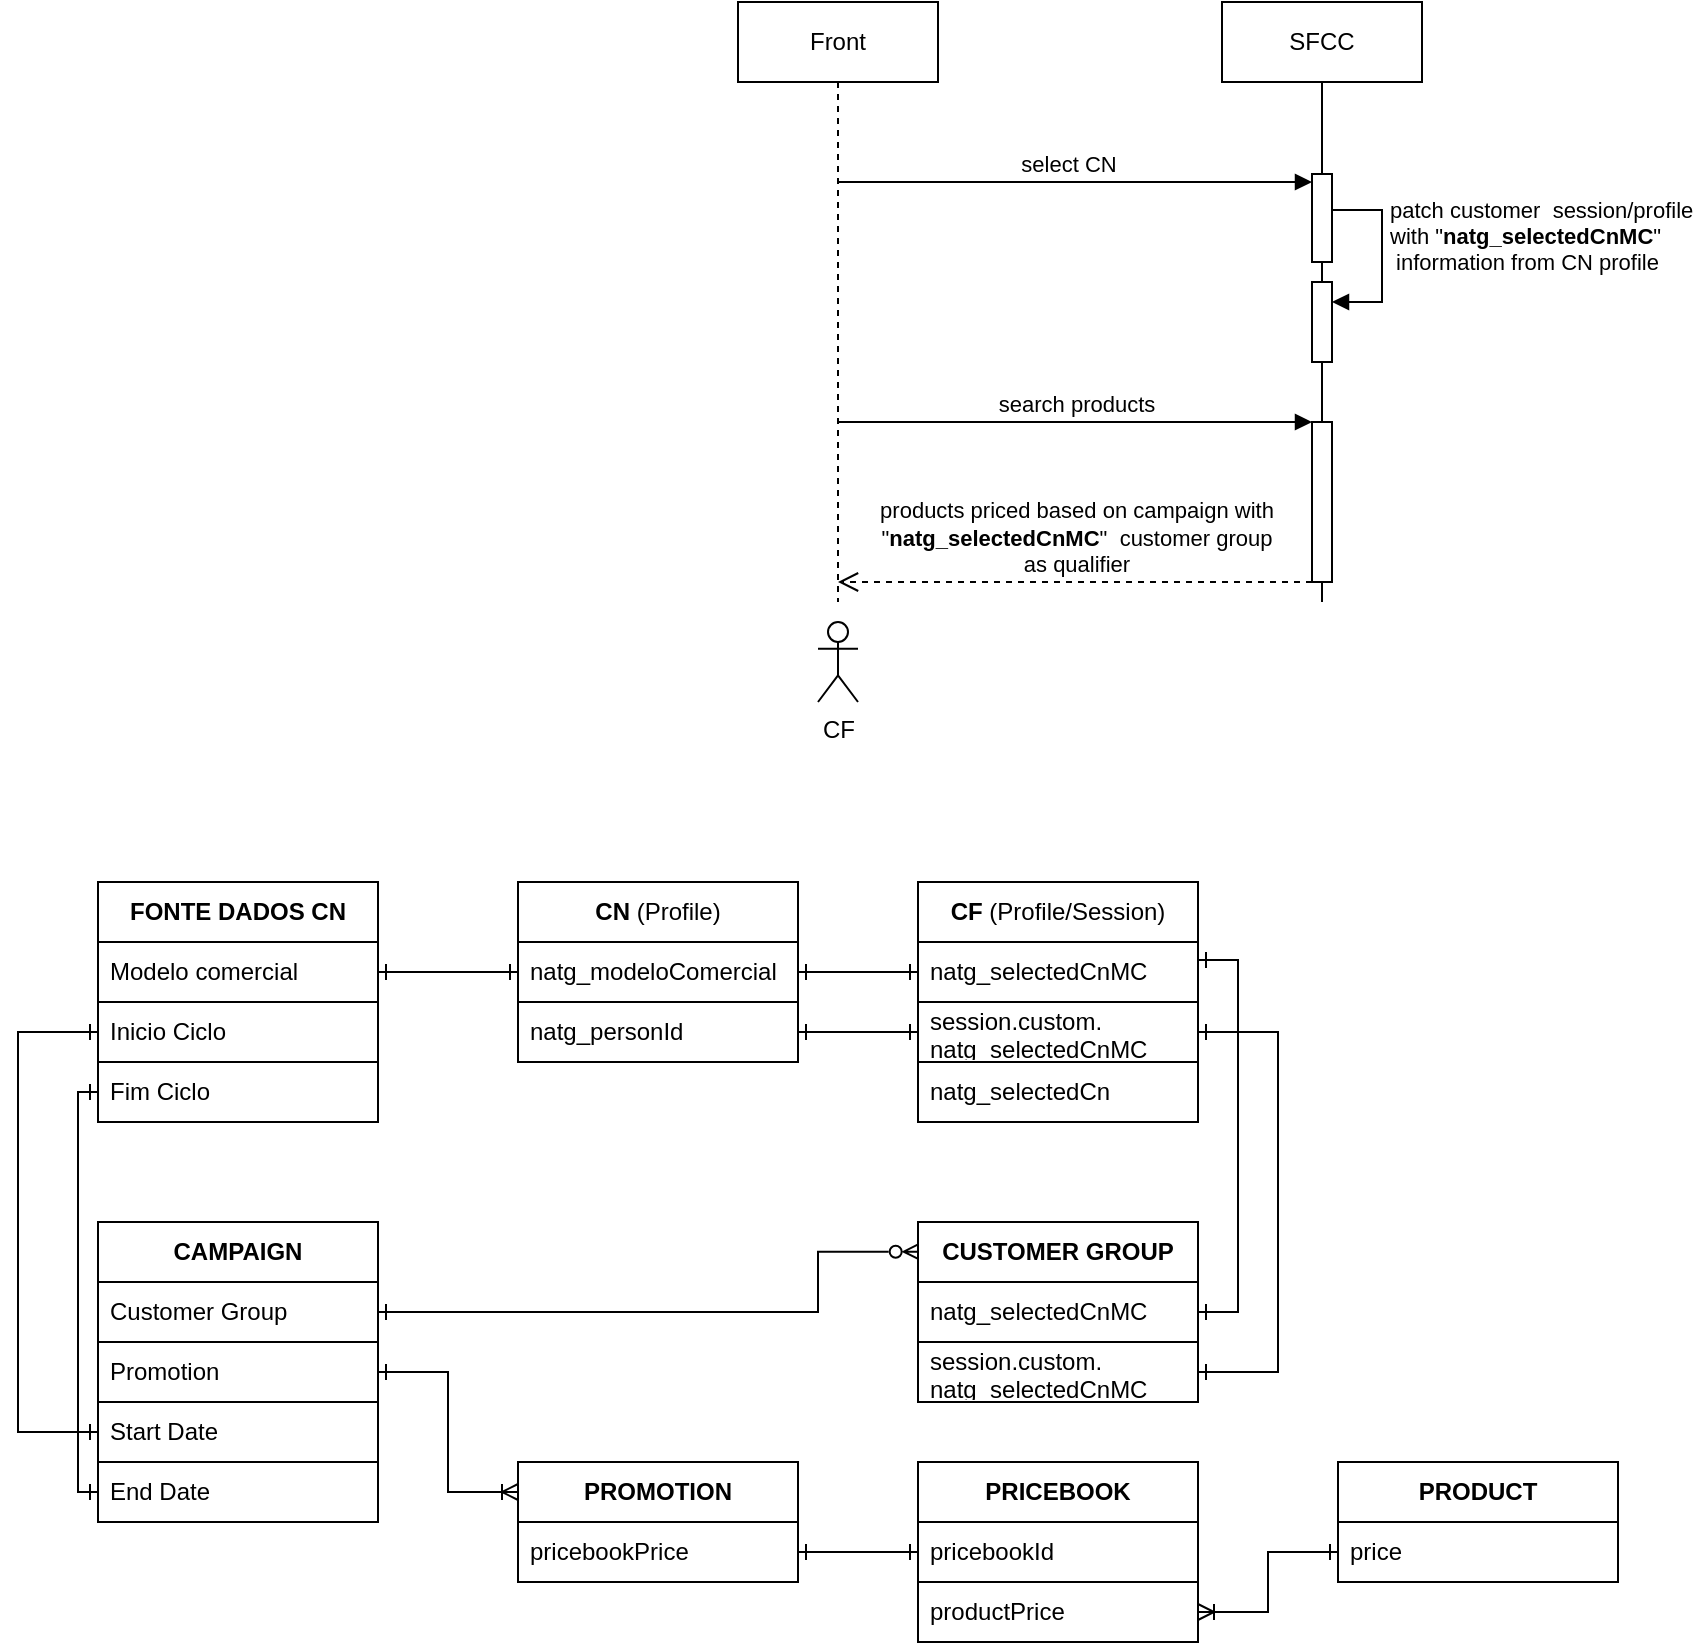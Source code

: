 <mxfile version="20.8.23" type="github">
  <diagram id="kgpKYQtTHZ0yAKxKKP6v" name="Page-1">
    <mxGraphModel dx="1845" dy="606" grid="1" gridSize="10" guides="1" tooltips="1" connect="1" arrows="1" fold="1" page="1" pageScale="1" pageWidth="850" pageHeight="1100" math="0" shadow="0">
      <root>
        <mxCell id="0" />
        <mxCell id="1" parent="0" />
        <mxCell id="cu6VCZz03mRNxp5ROV86-1" value="&lt;div&gt;CF&lt;/div&gt;&lt;div&gt;&lt;br&gt;&lt;/div&gt;" style="shape=umlActor;verticalLabelPosition=bottom;verticalAlign=top;html=1;outlineConnect=0;" vertex="1" parent="1">
          <mxGeometry x="100" y="520" width="20" height="40" as="geometry" />
        </mxCell>
        <mxCell id="cu6VCZz03mRNxp5ROV86-4" value="Front" style="shape=umlLifeline;perimeter=lifelinePerimeter;whiteSpace=wrap;html=1;container=1;collapsible=0;recursiveResize=0;outlineConnect=0;" vertex="1" parent="1">
          <mxGeometry x="60" y="210" width="100" height="300" as="geometry" />
        </mxCell>
        <mxCell id="cu6VCZz03mRNxp5ROV86-5" value="SFCC" style="shape=umlLifeline;perimeter=lifelinePerimeter;whiteSpace=wrap;html=1;container=1;collapsible=0;recursiveResize=0;outlineConnect=0;lifelineDashed=0;" vertex="1" parent="1">
          <mxGeometry x="302" y="210" width="100" height="300" as="geometry" />
        </mxCell>
        <mxCell id="cu6VCZz03mRNxp5ROV86-7" value="" style="html=1;points=[];perimeter=orthogonalPerimeter;outlineConnect=0;targetShapes=umlLifeline;portConstraint=eastwest;newEdgeStyle={&quot;edgeStyle&quot;:&quot;elbowEdgeStyle&quot;,&quot;elbow&quot;:&quot;vertical&quot;,&quot;curved&quot;:0,&quot;rounded&quot;:0};" vertex="1" parent="cu6VCZz03mRNxp5ROV86-5">
          <mxGeometry x="45" y="140" width="10" height="40" as="geometry" />
        </mxCell>
        <mxCell id="cu6VCZz03mRNxp5ROV86-8" value="&lt;div&gt;patch customer&amp;nbsp; session/profile&lt;/div&gt;&lt;div&gt;with &quot;&lt;b&gt;natg_selectedCnMC&lt;/b&gt;&quot;&lt;/div&gt;&amp;nbsp;information from CN profile" style="html=1;align=left;spacingLeft=2;endArrow=block;rounded=0;edgeStyle=orthogonalEdgeStyle;curved=0;rounded=0;" edge="1" target="cu6VCZz03mRNxp5ROV86-7" parent="cu6VCZz03mRNxp5ROV86-5">
          <mxGeometry x="-0.003" relative="1" as="geometry">
            <mxPoint x="50" y="120" as="sourcePoint" />
            <Array as="points">
              <mxPoint x="50" y="104" />
              <mxPoint x="80" y="104" />
              <mxPoint x="80" y="150" />
            </Array>
            <mxPoint as="offset" />
          </mxGeometry>
        </mxCell>
        <mxCell id="cu6VCZz03mRNxp5ROV86-9" value="" style="html=1;points=[];perimeter=orthogonalPerimeter;outlineConnect=0;targetShapes=umlLifeline;portConstraint=eastwest;newEdgeStyle={&quot;edgeStyle&quot;:&quot;elbowEdgeStyle&quot;,&quot;elbow&quot;:&quot;vertical&quot;,&quot;curved&quot;:0,&quot;rounded&quot;:0};" vertex="1" parent="cu6VCZz03mRNxp5ROV86-5">
          <mxGeometry x="45" y="86" width="10" height="44" as="geometry" />
        </mxCell>
        <mxCell id="cu6VCZz03mRNxp5ROV86-15" value="" style="html=1;points=[];perimeter=orthogonalPerimeter;outlineConnect=0;targetShapes=umlLifeline;portConstraint=eastwest;newEdgeStyle={&quot;edgeStyle&quot;:&quot;elbowEdgeStyle&quot;,&quot;elbow&quot;:&quot;vertical&quot;,&quot;curved&quot;:0,&quot;rounded&quot;:0};" vertex="1" parent="cu6VCZz03mRNxp5ROV86-5">
          <mxGeometry x="45" y="210" width="10" height="80" as="geometry" />
        </mxCell>
        <mxCell id="cu6VCZz03mRNxp5ROV86-10" value="select CN" style="html=1;verticalAlign=bottom;endArrow=block;edgeStyle=elbowEdgeStyle;elbow=vertical;curved=0;rounded=0;" edge="1" target="cu6VCZz03mRNxp5ROV86-9" parent="1" source="cu6VCZz03mRNxp5ROV86-4">
          <mxGeometry x="-0.031" relative="1" as="geometry">
            <mxPoint x="277" y="296" as="sourcePoint" />
            <Array as="points">
              <mxPoint x="282" y="300" />
            </Array>
            <mxPoint as="offset" />
          </mxGeometry>
        </mxCell>
        <mxCell id="cu6VCZz03mRNxp5ROV86-16" value="search products" style="html=1;verticalAlign=bottom;endArrow=block;edgeStyle=elbowEdgeStyle;elbow=horizontal;curved=0;rounded=0;" edge="1" target="cu6VCZz03mRNxp5ROV86-15" parent="1" source="cu6VCZz03mRNxp5ROV86-4">
          <mxGeometry relative="1" as="geometry">
            <mxPoint x="277" y="420" as="sourcePoint" />
            <Array as="points">
              <mxPoint x="262" y="420" />
            </Array>
          </mxGeometry>
        </mxCell>
        <mxCell id="cu6VCZz03mRNxp5ROV86-17" value="&lt;div&gt;products priced based on campaign with&lt;/div&gt;&lt;div&gt;&quot;&lt;b&gt;natg_selectedCnMC&lt;/b&gt;&quot;&amp;nbsp; customer group&lt;br&gt;as qualifier&lt;br&gt;&lt;/div&gt;" style="html=1;verticalAlign=bottom;endArrow=open;dashed=1;endSize=8;edgeStyle=elbowEdgeStyle;elbow=vertical;curved=0;rounded=0;" edge="1" source="cu6VCZz03mRNxp5ROV86-15" parent="1" target="cu6VCZz03mRNxp5ROV86-4">
          <mxGeometry relative="1" as="geometry">
            <mxPoint x="277" y="495" as="targetPoint" />
            <Array as="points">
              <mxPoint x="312" y="500" />
              <mxPoint x="252" y="510" />
            </Array>
          </mxGeometry>
        </mxCell>
        <mxCell id="cu6VCZz03mRNxp5ROV86-86" value="&lt;b&gt;CN&lt;/b&gt; (Profile)" style="swimlane;fontStyle=0;childLayout=stackLayout;horizontal=1;startSize=30;horizontalStack=0;resizeParent=1;resizeParentMax=0;resizeLast=0;collapsible=0;marginBottom=0;whiteSpace=wrap;html=1;" vertex="1" parent="1">
          <mxGeometry x="-50" y="650" width="140" height="90" as="geometry" />
        </mxCell>
        <mxCell id="cu6VCZz03mRNxp5ROV86-87" value="natg_modeloComercial" style="text;strokeColor=default;fillColor=none;align=left;verticalAlign=middle;spacingLeft=4;spacingRight=4;overflow=hidden;points=[[0,0.5],[1,0.5]];portConstraint=eastwest;rotatable=0;whiteSpace=wrap;html=1;" vertex="1" parent="cu6VCZz03mRNxp5ROV86-86">
          <mxGeometry y="30" width="140" height="30" as="geometry" />
        </mxCell>
        <mxCell id="cu6VCZz03mRNxp5ROV86-88" value="natg_personId" style="text;strokeColor=default;fillColor=none;align=left;verticalAlign=middle;spacingLeft=4;spacingRight=4;overflow=hidden;points=[[0,0.5],[1,0.5]];portConstraint=eastwest;rotatable=0;whiteSpace=wrap;html=1;" vertex="1" parent="cu6VCZz03mRNxp5ROV86-86">
          <mxGeometry y="60" width="140" height="30" as="geometry" />
        </mxCell>
        <mxCell id="cu6VCZz03mRNxp5ROV86-92" value="&lt;b&gt;FONTE DADOS CN&lt;/b&gt;" style="swimlane;fontStyle=0;childLayout=stackLayout;horizontal=1;startSize=30;horizontalStack=0;resizeParent=1;resizeParentMax=0;resizeLast=0;collapsible=0;marginBottom=0;whiteSpace=wrap;html=1;" vertex="1" parent="1">
          <mxGeometry x="-260" y="650" width="140" height="120" as="geometry" />
        </mxCell>
        <mxCell id="cu6VCZz03mRNxp5ROV86-93" value="Modelo comercial" style="text;strokeColor=default;fillColor=none;align=left;verticalAlign=middle;spacingLeft=4;spacingRight=4;overflow=hidden;points=[[0,0.5],[1,0.5]];portConstraint=eastwest;rotatable=0;whiteSpace=wrap;html=1;" vertex="1" parent="cu6VCZz03mRNxp5ROV86-92">
          <mxGeometry y="30" width="140" height="30" as="geometry" />
        </mxCell>
        <mxCell id="cu6VCZz03mRNxp5ROV86-94" value="Inicio Ciclo" style="text;strokeColor=default;fillColor=none;align=left;verticalAlign=middle;spacingLeft=4;spacingRight=4;overflow=hidden;points=[[0,0.5],[1,0.5]];portConstraint=eastwest;rotatable=0;whiteSpace=wrap;html=1;" vertex="1" parent="cu6VCZz03mRNxp5ROV86-92">
          <mxGeometry y="60" width="140" height="30" as="geometry" />
        </mxCell>
        <mxCell id="cu6VCZz03mRNxp5ROV86-95" value="Fim Ciclo" style="text;strokeColor=none;fillColor=none;align=left;verticalAlign=middle;spacingLeft=4;spacingRight=4;overflow=hidden;points=[[0,0.5],[1,0.5]];portConstraint=eastwest;rotatable=0;whiteSpace=wrap;html=1;" vertex="1" parent="cu6VCZz03mRNxp5ROV86-92">
          <mxGeometry y="90" width="140" height="30" as="geometry" />
        </mxCell>
        <mxCell id="cu6VCZz03mRNxp5ROV86-96" value="&lt;b&gt;CAMPAIGN&lt;/b&gt;" style="swimlane;fontStyle=0;childLayout=stackLayout;horizontal=1;startSize=30;horizontalStack=0;resizeParent=1;resizeParentMax=0;resizeLast=0;collapsible=0;marginBottom=0;whiteSpace=wrap;html=1;" vertex="1" parent="1">
          <mxGeometry x="-260" y="820" width="140" height="150" as="geometry" />
        </mxCell>
        <mxCell id="cu6VCZz03mRNxp5ROV86-97" value="Customer Group" style="text;strokeColor=default;fillColor=none;align=left;verticalAlign=middle;spacingLeft=4;spacingRight=4;overflow=hidden;points=[[0,0.5],[1,0.5]];portConstraint=eastwest;rotatable=0;whiteSpace=wrap;html=1;" vertex="1" parent="cu6VCZz03mRNxp5ROV86-96">
          <mxGeometry y="30" width="140" height="30" as="geometry" />
        </mxCell>
        <mxCell id="cu6VCZz03mRNxp5ROV86-98" value="Promotion" style="text;strokeColor=default;fillColor=none;align=left;verticalAlign=middle;spacingLeft=4;spacingRight=4;overflow=hidden;points=[[0,0.5],[1,0.5]];portConstraint=eastwest;rotatable=0;whiteSpace=wrap;html=1;" vertex="1" parent="cu6VCZz03mRNxp5ROV86-96">
          <mxGeometry y="60" width="140" height="30" as="geometry" />
        </mxCell>
        <mxCell id="cu6VCZz03mRNxp5ROV86-99" value="Start Date" style="text;strokeColor=default;fillColor=none;align=left;verticalAlign=middle;spacingLeft=4;spacingRight=4;overflow=hidden;points=[[0,0.5],[1,0.5]];portConstraint=eastwest;rotatable=0;whiteSpace=wrap;html=1;" vertex="1" parent="cu6VCZz03mRNxp5ROV86-96">
          <mxGeometry y="90" width="140" height="30" as="geometry" />
        </mxCell>
        <mxCell id="cu6VCZz03mRNxp5ROV86-116" value="End Date" style="text;strokeColor=none;fillColor=none;align=left;verticalAlign=middle;spacingLeft=4;spacingRight=4;overflow=hidden;points=[[0,0.5],[1,0.5]];portConstraint=eastwest;rotatable=0;whiteSpace=wrap;html=1;" vertex="1" parent="cu6VCZz03mRNxp5ROV86-96">
          <mxGeometry y="120" width="140" height="30" as="geometry" />
        </mxCell>
        <mxCell id="cu6VCZz03mRNxp5ROV86-126" style="edgeStyle=orthogonalEdgeStyle;rounded=0;orthogonalLoop=1;jettySize=auto;html=1;entryX=1;entryY=0.5;entryDx=0;entryDy=0;startArrow=ERzeroToMany;startFill=0;endArrow=ERone;endFill=0;exitX=0.006;exitY=0.165;exitDx=0;exitDy=0;exitPerimeter=0;" edge="1" parent="1" source="cu6VCZz03mRNxp5ROV86-100" target="cu6VCZz03mRNxp5ROV86-97">
          <mxGeometry relative="1" as="geometry">
            <Array as="points">
              <mxPoint x="100" y="835" />
              <mxPoint x="100" y="865" />
            </Array>
          </mxGeometry>
        </mxCell>
        <mxCell id="cu6VCZz03mRNxp5ROV86-100" value="&lt;b&gt;CUSTOMER GROUP&lt;/b&gt;" style="swimlane;fontStyle=0;childLayout=stackLayout;horizontal=1;startSize=30;horizontalStack=0;resizeParent=1;resizeParentMax=0;resizeLast=0;collapsible=0;marginBottom=0;whiteSpace=wrap;html=1;" vertex="1" parent="1">
          <mxGeometry x="150" y="820" width="140" height="90" as="geometry" />
        </mxCell>
        <mxCell id="cu6VCZz03mRNxp5ROV86-101" value="&lt;div&gt;natg_selectedCnMC&lt;/div&gt;" style="text;strokeColor=default;fillColor=none;align=left;verticalAlign=middle;spacingLeft=4;spacingRight=4;overflow=hidden;points=[[0,0.5],[1,0.5]];portConstraint=eastwest;rotatable=0;whiteSpace=wrap;html=1;" vertex="1" parent="cu6VCZz03mRNxp5ROV86-100">
          <mxGeometry y="30" width="140" height="30" as="geometry" />
        </mxCell>
        <mxCell id="cu6VCZz03mRNxp5ROV86-139" value="session.custom.&lt;div&gt;natg_selectedCnMC&lt;/div&gt;" style="text;strokeColor=default;fillColor=none;align=left;verticalAlign=middle;spacingLeft=4;spacingRight=4;overflow=hidden;points=[[0,0.5],[1,0.5]];portConstraint=eastwest;rotatable=0;whiteSpace=wrap;html=1;" vertex="1" parent="cu6VCZz03mRNxp5ROV86-100">
          <mxGeometry y="60" width="140" height="30" as="geometry" />
        </mxCell>
        <mxCell id="cu6VCZz03mRNxp5ROV86-104" value="&lt;b&gt;PROMOTION&lt;/b&gt;" style="swimlane;fontStyle=0;childLayout=stackLayout;horizontal=1;startSize=30;horizontalStack=0;resizeParent=1;resizeParentMax=0;resizeLast=0;collapsible=0;marginBottom=0;whiteSpace=wrap;html=1;" vertex="1" parent="1">
          <mxGeometry x="-50" y="940" width="140" height="60" as="geometry" />
        </mxCell>
        <mxCell id="cu6VCZz03mRNxp5ROV86-105" value="pricebookPrice" style="text;strokeColor=default;fillColor=none;align=left;verticalAlign=middle;spacingLeft=4;spacingRight=4;overflow=hidden;points=[[0,0.5],[1,0.5]];portConstraint=eastwest;rotatable=0;whiteSpace=wrap;html=1;" vertex="1" parent="cu6VCZz03mRNxp5ROV86-104">
          <mxGeometry y="30" width="140" height="30" as="geometry" />
        </mxCell>
        <mxCell id="cu6VCZz03mRNxp5ROV86-108" value="&lt;b&gt;PRODUCT&lt;/b&gt;" style="swimlane;fontStyle=0;childLayout=stackLayout;horizontal=1;startSize=30;horizontalStack=0;resizeParent=1;resizeParentMax=0;resizeLast=0;collapsible=0;marginBottom=0;whiteSpace=wrap;html=1;" vertex="1" parent="1">
          <mxGeometry x="360" y="940" width="140" height="60" as="geometry" />
        </mxCell>
        <mxCell id="cu6VCZz03mRNxp5ROV86-109" value="price" style="text;strokeColor=default;fillColor=none;align=left;verticalAlign=middle;spacingLeft=4;spacingRight=4;overflow=hidden;points=[[0,0.5],[1,0.5]];portConstraint=eastwest;rotatable=0;whiteSpace=wrap;html=1;" vertex="1" parent="cu6VCZz03mRNxp5ROV86-108">
          <mxGeometry y="30" width="140" height="30" as="geometry" />
        </mxCell>
        <mxCell id="cu6VCZz03mRNxp5ROV86-112" value="&lt;b&gt;PRICEBOOK&lt;/b&gt;" style="swimlane;fontStyle=0;childLayout=stackLayout;horizontal=1;startSize=30;horizontalStack=0;resizeParent=1;resizeParentMax=0;resizeLast=0;collapsible=0;marginBottom=0;whiteSpace=wrap;html=1;" vertex="1" parent="1">
          <mxGeometry x="150" y="940" width="140" height="90" as="geometry" />
        </mxCell>
        <mxCell id="cu6VCZz03mRNxp5ROV86-113" value="pricebookId" style="text;strokeColor=default;fillColor=none;align=left;verticalAlign=middle;spacingLeft=4;spacingRight=4;overflow=hidden;points=[[0,0.5],[1,0.5]];portConstraint=eastwest;rotatable=0;whiteSpace=wrap;html=1;" vertex="1" parent="cu6VCZz03mRNxp5ROV86-112">
          <mxGeometry y="30" width="140" height="30" as="geometry" />
        </mxCell>
        <mxCell id="cu6VCZz03mRNxp5ROV86-114" value="productPrice" style="text;strokeColor=default;fillColor=none;align=left;verticalAlign=middle;spacingLeft=4;spacingRight=4;overflow=hidden;points=[[0,0.5],[1,0.5]];portConstraint=eastwest;rotatable=0;whiteSpace=wrap;html=1;" vertex="1" parent="cu6VCZz03mRNxp5ROV86-112">
          <mxGeometry y="60" width="140" height="30" as="geometry" />
        </mxCell>
        <mxCell id="cu6VCZz03mRNxp5ROV86-117" style="edgeStyle=orthogonalEdgeStyle;rounded=0;orthogonalLoop=1;jettySize=auto;html=1;entryX=0;entryY=0.5;entryDx=0;entryDy=0;endArrow=ERone;endFill=0;startArrow=ERone;startFill=0;exitX=0;exitY=0.5;exitDx=0;exitDy=0;" edge="1" parent="1" source="cu6VCZz03mRNxp5ROV86-94" target="cu6VCZz03mRNxp5ROV86-99">
          <mxGeometry relative="1" as="geometry">
            <Array as="points">
              <mxPoint x="-300" y="725" />
              <mxPoint x="-300" y="925" />
            </Array>
          </mxGeometry>
        </mxCell>
        <mxCell id="cu6VCZz03mRNxp5ROV86-118" style="edgeStyle=orthogonalEdgeStyle;rounded=0;orthogonalLoop=1;jettySize=auto;html=1;exitX=0;exitY=0.5;exitDx=0;exitDy=0;entryX=0;entryY=0.5;entryDx=0;entryDy=0;startArrow=ERone;startFill=0;endArrow=ERone;endFill=0;" edge="1" parent="1" source="cu6VCZz03mRNxp5ROV86-95" target="cu6VCZz03mRNxp5ROV86-116">
          <mxGeometry relative="1" as="geometry">
            <Array as="points">
              <mxPoint x="-270" y="755" />
              <mxPoint x="-270" y="955" />
            </Array>
          </mxGeometry>
        </mxCell>
        <mxCell id="cu6VCZz03mRNxp5ROV86-119" style="edgeStyle=orthogonalEdgeStyle;rounded=0;orthogonalLoop=1;jettySize=auto;html=1;exitX=1;exitY=0.5;exitDx=0;exitDy=0;entryX=0;entryY=0.5;entryDx=0;entryDy=0;startArrow=ERone;startFill=0;endArrow=ERone;endFill=0;" edge="1" parent="1" source="cu6VCZz03mRNxp5ROV86-93" target="cu6VCZz03mRNxp5ROV86-87">
          <mxGeometry relative="1" as="geometry" />
        </mxCell>
        <mxCell id="cu6VCZz03mRNxp5ROV86-120" value="&lt;b&gt;CF&lt;/b&gt; (Profile/Session)" style="swimlane;fontStyle=0;childLayout=stackLayout;horizontal=1;startSize=30;horizontalStack=0;resizeParent=1;resizeParentMax=0;resizeLast=0;collapsible=0;marginBottom=0;whiteSpace=wrap;html=1;" vertex="1" parent="1">
          <mxGeometry x="150" y="650" width="140" height="120" as="geometry" />
        </mxCell>
        <mxCell id="cu6VCZz03mRNxp5ROV86-121" value="&lt;div&gt;natg_selectedCnMC&lt;/div&gt;" style="text;strokeColor=default;fillColor=none;align=left;verticalAlign=middle;spacingLeft=4;spacingRight=4;overflow=hidden;points=[[0,0.5],[1,0.5]];portConstraint=eastwest;rotatable=0;whiteSpace=wrap;html=1;" vertex="1" parent="cu6VCZz03mRNxp5ROV86-120">
          <mxGeometry y="30" width="140" height="30" as="geometry" />
        </mxCell>
        <mxCell id="cu6VCZz03mRNxp5ROV86-122" value="&lt;div&gt;session.custom.&lt;/div&gt;&lt;div&gt;natg_selectedCnMC&lt;/div&gt;" style="text;strokeColor=default;fillColor=none;align=left;verticalAlign=middle;spacingLeft=4;spacingRight=4;overflow=hidden;points=[[0,0.5],[1,0.5]];portConstraint=eastwest;rotatable=0;whiteSpace=wrap;html=1;" vertex="1" parent="cu6VCZz03mRNxp5ROV86-120">
          <mxGeometry y="60" width="140" height="30" as="geometry" />
        </mxCell>
        <mxCell id="cu6VCZz03mRNxp5ROV86-137" value="natg_selectedCn" style="text;strokeColor=default;fillColor=none;align=left;verticalAlign=middle;spacingLeft=4;spacingRight=4;overflow=hidden;points=[[0,0.5],[1,0.5]];portConstraint=eastwest;rotatable=0;whiteSpace=wrap;html=1;" vertex="1" parent="cu6VCZz03mRNxp5ROV86-120">
          <mxGeometry y="90" width="140" height="30" as="geometry" />
        </mxCell>
        <mxCell id="cu6VCZz03mRNxp5ROV86-124" style="edgeStyle=orthogonalEdgeStyle;rounded=0;orthogonalLoop=1;jettySize=auto;html=1;exitX=1;exitY=0.5;exitDx=0;exitDy=0;entryX=0;entryY=0.5;entryDx=0;entryDy=0;startArrow=ERone;startFill=0;endArrow=ERone;endFill=0;" edge="1" parent="1" source="cu6VCZz03mRNxp5ROV86-88" target="cu6VCZz03mRNxp5ROV86-122">
          <mxGeometry relative="1" as="geometry" />
        </mxCell>
        <mxCell id="cu6VCZz03mRNxp5ROV86-125" style="edgeStyle=orthogonalEdgeStyle;rounded=0;orthogonalLoop=1;jettySize=auto;html=1;exitX=1;exitY=0.5;exitDx=0;exitDy=0;startArrow=ERone;startFill=0;endArrow=ERone;endFill=0;" edge="1" parent="1" source="cu6VCZz03mRNxp5ROV86-87" target="cu6VCZz03mRNxp5ROV86-121">
          <mxGeometry relative="1" as="geometry" />
        </mxCell>
        <mxCell id="cu6VCZz03mRNxp5ROV86-128" style="edgeStyle=orthogonalEdgeStyle;rounded=0;orthogonalLoop=1;jettySize=auto;html=1;exitX=1;exitY=0.5;exitDx=0;exitDy=0;entryX=0;entryY=0.25;entryDx=0;entryDy=0;startArrow=ERone;startFill=0;endArrow=ERoneToMany;endFill=0;" edge="1" parent="1" source="cu6VCZz03mRNxp5ROV86-98" target="cu6VCZz03mRNxp5ROV86-104">
          <mxGeometry relative="1" as="geometry" />
        </mxCell>
        <mxCell id="cu6VCZz03mRNxp5ROV86-129" style="edgeStyle=orthogonalEdgeStyle;rounded=0;orthogonalLoop=1;jettySize=auto;html=1;exitX=1;exitY=0.5;exitDx=0;exitDy=0;entryX=1;entryY=0.3;entryDx=0;entryDy=0;entryPerimeter=0;startArrow=ERone;startFill=0;endArrow=ERone;endFill=0;" edge="1" parent="1" source="cu6VCZz03mRNxp5ROV86-101" target="cu6VCZz03mRNxp5ROV86-121">
          <mxGeometry relative="1" as="geometry" />
        </mxCell>
        <mxCell id="cu6VCZz03mRNxp5ROV86-136" style="edgeStyle=orthogonalEdgeStyle;rounded=0;orthogonalLoop=1;jettySize=auto;html=1;exitX=1;exitY=0.5;exitDx=0;exitDy=0;entryX=0;entryY=0.5;entryDx=0;entryDy=0;startArrow=ERone;startFill=0;endArrow=ERone;endFill=0;" edge="1" parent="1" source="cu6VCZz03mRNxp5ROV86-105" target="cu6VCZz03mRNxp5ROV86-113">
          <mxGeometry relative="1" as="geometry" />
        </mxCell>
        <mxCell id="cu6VCZz03mRNxp5ROV86-140" style="edgeStyle=orthogonalEdgeStyle;rounded=0;orthogonalLoop=1;jettySize=auto;html=1;exitX=1;exitY=0.5;exitDx=0;exitDy=0;entryX=1;entryY=0.5;entryDx=0;entryDy=0;startArrow=ERone;startFill=0;endArrow=ERone;endFill=0;" edge="1" parent="1" source="cu6VCZz03mRNxp5ROV86-122" target="cu6VCZz03mRNxp5ROV86-139">
          <mxGeometry relative="1" as="geometry">
            <Array as="points">
              <mxPoint x="330" y="725" />
              <mxPoint x="330" y="895" />
            </Array>
          </mxGeometry>
        </mxCell>
        <mxCell id="cu6VCZz03mRNxp5ROV86-142" style="edgeStyle=orthogonalEdgeStyle;rounded=0;orthogonalLoop=1;jettySize=auto;html=1;exitX=1;exitY=0.5;exitDx=0;exitDy=0;entryX=0;entryY=0.5;entryDx=0;entryDy=0;startArrow=ERoneToMany;startFill=0;endArrow=ERone;endFill=0;" edge="1" parent="1" source="cu6VCZz03mRNxp5ROV86-114" target="cu6VCZz03mRNxp5ROV86-109">
          <mxGeometry relative="1" as="geometry" />
        </mxCell>
      </root>
    </mxGraphModel>
  </diagram>
</mxfile>
